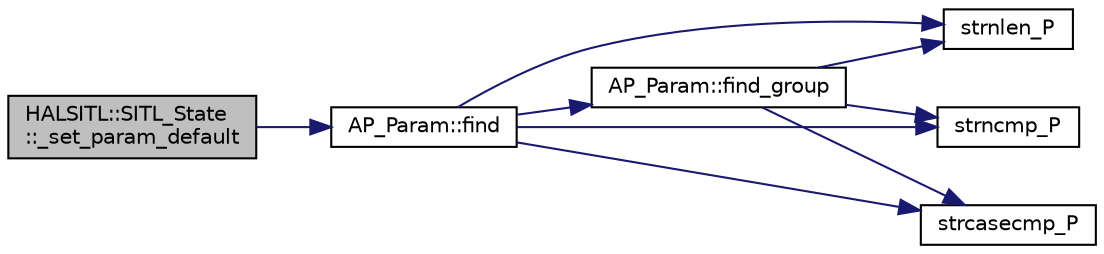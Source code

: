 digraph "HALSITL::SITL_State::_set_param_default"
{
 // INTERACTIVE_SVG=YES
  edge [fontname="Helvetica",fontsize="10",labelfontname="Helvetica",labelfontsize="10"];
  node [fontname="Helvetica",fontsize="10",shape=record];
  rankdir="LR";
  Node1 [label="HALSITL::SITL_State\l::_set_param_default",height=0.2,width=0.4,color="black", fillcolor="grey75", style="filled" fontcolor="black"];
  Node1 -> Node2 [color="midnightblue",fontsize="10",style="solid",fontname="Helvetica"];
  Node2 [label="AP_Param::find",height=0.2,width=0.4,color="black", fillcolor="white", style="filled",URL="$classAP__Param.html#a3e646a4ec73842265e47d9ccfe0ced9d"];
  Node2 -> Node3 [color="midnightblue",fontsize="10",style="solid",fontname="Helvetica"];
  Node3 [label="strnlen_P",height=0.2,width=0.4,color="black", fillcolor="white", style="filled",URL="$AP__Progmem__Identity_8h.html#a7c38516a089d1799b00c59fbb0820841"];
  Node2 -> Node4 [color="midnightblue",fontsize="10",style="solid",fontname="Helvetica"];
  Node4 [label="strncmp_P",height=0.2,width=0.4,color="black", fillcolor="white", style="filled",URL="$AP__Progmem__Identity_8h.html#a975beca2ce546549dfcb4f51d56fe17b"];
  Node2 -> Node5 [color="midnightblue",fontsize="10",style="solid",fontname="Helvetica"];
  Node5 [label="AP_Param::find_group",height=0.2,width=0.4,color="black", fillcolor="white", style="filled",URL="$classAP__Param.html#a6849f590567b7e1a475fdca7251d7581"];
  Node5 -> Node6 [color="midnightblue",fontsize="10",style="solid",fontname="Helvetica"];
  Node6 [label="strcasecmp_P",height=0.2,width=0.4,color="black", fillcolor="white", style="filled",URL="$AP__Progmem__AVR_8h.html#aedeadee36d22b1e01f713f805d1037a1"];
  Node5 -> Node3 [color="midnightblue",fontsize="10",style="solid",fontname="Helvetica"];
  Node5 -> Node4 [color="midnightblue",fontsize="10",style="solid",fontname="Helvetica"];
  Node2 -> Node6 [color="midnightblue",fontsize="10",style="solid",fontname="Helvetica"];
}
